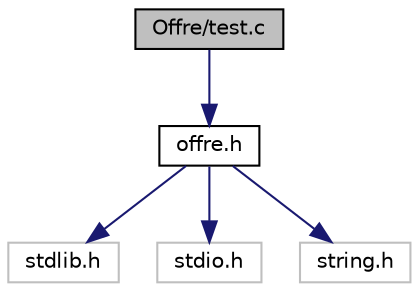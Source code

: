 digraph "Offre/test.c"
{
 // LATEX_PDF_SIZE
  edge [fontname="Helvetica",fontsize="10",labelfontname="Helvetica",labelfontsize="10"];
  node [fontname="Helvetica",fontsize="10",shape=record];
  Node1 [label="Offre/test.c",height=0.2,width=0.4,color="black", fillcolor="grey75", style="filled", fontcolor="black",tooltip="Permet de tester le code de offre.c."];
  Node1 -> Node2 [color="midnightblue",fontsize="10",style="solid",fontname="Helvetica"];
  Node2 [label="offre.h",height=0.2,width=0.4,color="black", fillcolor="white", style="filled",URL="$offre_8h.html",tooltip="Contient les différentes structure de offre."];
  Node2 -> Node3 [color="midnightblue",fontsize="10",style="solid",fontname="Helvetica"];
  Node3 [label="stdlib.h",height=0.2,width=0.4,color="grey75", fillcolor="white", style="filled",tooltip=" "];
  Node2 -> Node4 [color="midnightblue",fontsize="10",style="solid",fontname="Helvetica"];
  Node4 [label="stdio.h",height=0.2,width=0.4,color="grey75", fillcolor="white", style="filled",tooltip=" "];
  Node2 -> Node5 [color="midnightblue",fontsize="10",style="solid",fontname="Helvetica"];
  Node5 [label="string.h",height=0.2,width=0.4,color="grey75", fillcolor="white", style="filled",tooltip=" "];
}
